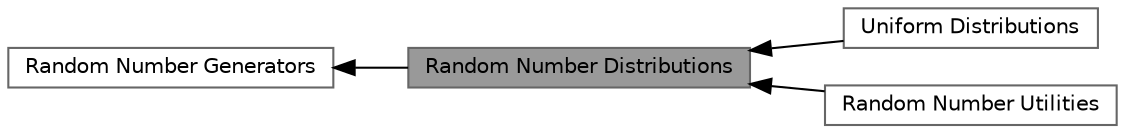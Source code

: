 digraph "Random Number Distributions"
{
 // LATEX_PDF_SIZE
  bgcolor="transparent";
  edge [fontname=Helvetica,fontsize=10,labelfontname=Helvetica,labelfontsize=10];
  node [fontname=Helvetica,fontsize=10,shape=box,height=0.2,width=0.4];
  rankdir=LR;
  Node1 [id="Node000001",label="Random Number Distributions",height=0.2,width=0.4,color="gray40", fillcolor="grey60", style="filled", fontcolor="black",tooltip=" "];
  Node3 [id="Node000003",label="Uniform Distributions",height=0.2,width=0.4,color="grey40", fillcolor="white", style="filled",URL="$group__random__distributions__uniform.html",tooltip=" "];
  Node2 [id="Node000002",label="Random Number Generators",height=0.2,width=0.4,color="grey40", fillcolor="white", style="filled",URL="$group__random__generators.html",tooltip=" "];
  Node4 [id="Node000004",label="Random Number Utilities",height=0.2,width=0.4,color="grey40", fillcolor="white", style="filled",URL="$group__random__utilities.html",tooltip=" "];
  Node2->Node1 [shape=plaintext, dir="back", style="solid"];
  Node1->Node3 [shape=plaintext, dir="back", style="solid"];
  Node1->Node4 [shape=plaintext, dir="back", style="solid"];
}

